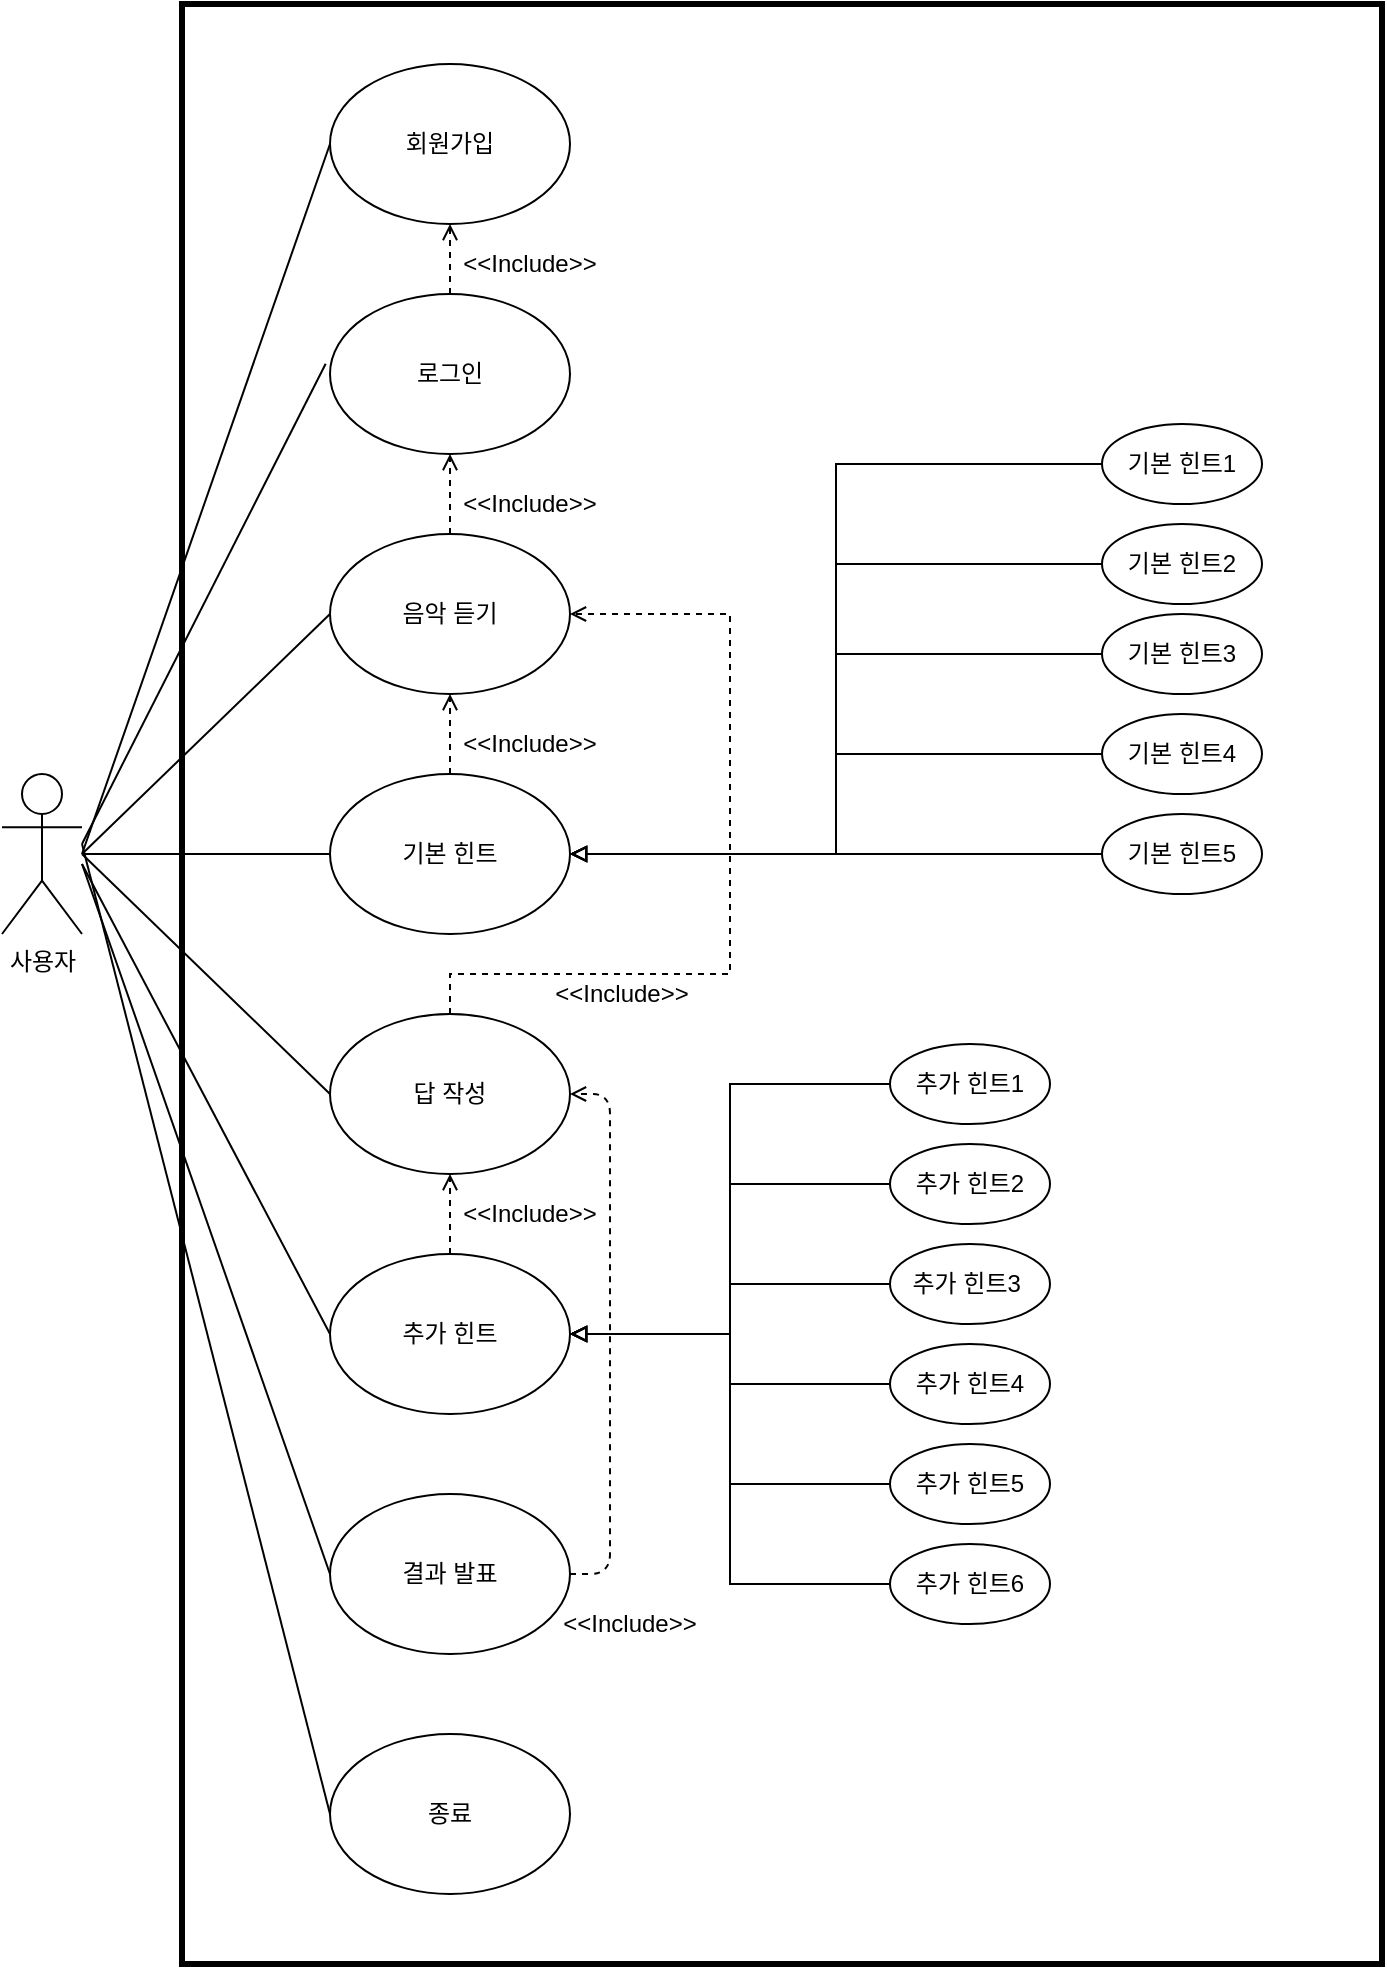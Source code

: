 <mxfile version="24.2.8" type="github">
  <diagram name="페이지-1" id="XdUwmFv61WeQF6G2ZN_V">
    <mxGraphModel dx="2049" dy="1066" grid="1" gridSize="10" guides="1" tooltips="1" connect="1" arrows="1" fold="1" page="1" pageScale="1" pageWidth="827" pageHeight="1169" math="0" shadow="0">
      <root>
        <mxCell id="0" />
        <mxCell id="1" parent="0" />
        <mxCell id="AQiDSIbMac3ywnPpL1Fj-1" value="사용자" style="shape=umlActor;verticalLabelPosition=bottom;verticalAlign=top;html=1;outlineConnect=0;" parent="1" vertex="1">
          <mxGeometry x="70" y="545" width="40" height="80" as="geometry" />
        </mxCell>
        <mxCell id="AQiDSIbMac3ywnPpL1Fj-2" value="음악 듣기" style="ellipse;whiteSpace=wrap;html=1;" parent="1" vertex="1">
          <mxGeometry x="234" y="425" width="120" height="80" as="geometry" />
        </mxCell>
        <mxCell id="uypgZ5Irrh2x3h9VkZ7W-4" style="edgeStyle=orthogonalEdgeStyle;rounded=0;orthogonalLoop=1;jettySize=auto;html=1;exitX=0.5;exitY=0;exitDx=0;exitDy=0;entryX=1;entryY=0.5;entryDx=0;entryDy=0;dashed=1;endArrow=open;endFill=0;" edge="1" parent="1" source="AQiDSIbMac3ywnPpL1Fj-3" target="AQiDSIbMac3ywnPpL1Fj-2">
          <mxGeometry relative="1" as="geometry">
            <Array as="points">
              <mxPoint x="294" y="645" />
              <mxPoint x="434" y="645" />
              <mxPoint x="434" y="465" />
            </Array>
          </mxGeometry>
        </mxCell>
        <mxCell id="AQiDSIbMac3ywnPpL1Fj-3" value="답 작성" style="ellipse;whiteSpace=wrap;html=1;" parent="1" vertex="1">
          <mxGeometry x="234" y="665" width="120" height="80" as="geometry" />
        </mxCell>
        <mxCell id="dJKoXQ4UZj8S9_ceyabl-18" style="edgeStyle=orthogonalEdgeStyle;rounded=0;orthogonalLoop=1;jettySize=auto;html=1;exitX=0.5;exitY=0;exitDx=0;exitDy=0;entryX=0.5;entryY=1;entryDx=0;entryDy=0;dashed=1;endArrow=open;endFill=0;" parent="1" source="AQiDSIbMac3ywnPpL1Fj-4" target="AQiDSIbMac3ywnPpL1Fj-3" edge="1">
          <mxGeometry relative="1" as="geometry" />
        </mxCell>
        <mxCell id="AQiDSIbMac3ywnPpL1Fj-4" value="추가 힌트" style="ellipse;whiteSpace=wrap;html=1;" parent="1" vertex="1">
          <mxGeometry x="234" y="785" width="120" height="80" as="geometry" />
        </mxCell>
        <mxCell id="dJKoXQ4UZj8S9_ceyabl-17" style="edgeStyle=orthogonalEdgeStyle;rounded=1;orthogonalLoop=1;jettySize=auto;html=1;exitX=1;exitY=0.5;exitDx=0;exitDy=0;entryX=1;entryY=0.5;entryDx=0;entryDy=0;curved=0;dashed=1;endArrow=open;endFill=0;" parent="1" source="AQiDSIbMac3ywnPpL1Fj-5" target="AQiDSIbMac3ywnPpL1Fj-3" edge="1">
          <mxGeometry relative="1" as="geometry" />
        </mxCell>
        <mxCell id="AQiDSIbMac3ywnPpL1Fj-5" value="결과 발표" style="ellipse;whiteSpace=wrap;html=1;" parent="1" vertex="1">
          <mxGeometry x="234" y="905" width="120" height="80" as="geometry" />
        </mxCell>
        <mxCell id="AQiDSIbMac3ywnPpL1Fj-6" value="회원가입" style="ellipse;whiteSpace=wrap;html=1;" parent="1" vertex="1">
          <mxGeometry x="234" y="190" width="120" height="80" as="geometry" />
        </mxCell>
        <mxCell id="dJKoXQ4UZj8S9_ceyabl-5" value="종료" style="ellipse;whiteSpace=wrap;html=1;" parent="1" vertex="1">
          <mxGeometry x="234" y="1025" width="120" height="80" as="geometry" />
        </mxCell>
        <mxCell id="dJKoXQ4UZj8S9_ceyabl-21" value="추가 힌트1" style="ellipse;whiteSpace=wrap;html=1;" parent="1" vertex="1">
          <mxGeometry x="514" y="680" width="80" height="40" as="geometry" />
        </mxCell>
        <mxCell id="dJKoXQ4UZj8S9_ceyabl-22" value="추가 힌트2" style="ellipse;whiteSpace=wrap;html=1;" parent="1" vertex="1">
          <mxGeometry x="514" y="730" width="80" height="40" as="geometry" />
        </mxCell>
        <mxCell id="dJKoXQ4UZj8S9_ceyabl-23" value="추가 힌트3&amp;nbsp;" style="ellipse;whiteSpace=wrap;html=1;" parent="1" vertex="1">
          <mxGeometry x="514" y="780" width="80" height="40" as="geometry" />
        </mxCell>
        <mxCell id="dJKoXQ4UZj8S9_ceyabl-24" value="추가 힌트4" style="ellipse;whiteSpace=wrap;html=1;" parent="1" vertex="1">
          <mxGeometry x="514" y="830" width="80" height="40" as="geometry" />
        </mxCell>
        <mxCell id="dJKoXQ4UZj8S9_ceyabl-25" value="추가 힌트6" style="ellipse;whiteSpace=wrap;html=1;" parent="1" vertex="1">
          <mxGeometry x="514" y="930" width="80" height="40" as="geometry" />
        </mxCell>
        <mxCell id="dJKoXQ4UZj8S9_ceyabl-26" value="추가 힌트5" style="ellipse;whiteSpace=wrap;html=1;" parent="1" vertex="1">
          <mxGeometry x="514" y="880" width="80" height="40" as="geometry" />
        </mxCell>
        <mxCell id="dJKoXQ4UZj8S9_ceyabl-27" value="" style="endArrow=block;html=1;rounded=0;exitX=0;exitY=0.5;exitDx=0;exitDy=0;entryX=1;entryY=0.5;entryDx=0;entryDy=0;endFill=0;edgeStyle=orthogonalEdgeStyle;" parent="1" source="dJKoXQ4UZj8S9_ceyabl-21" target="AQiDSIbMac3ywnPpL1Fj-4" edge="1">
          <mxGeometry width="50" height="50" relative="1" as="geometry">
            <mxPoint x="404" y="825" as="sourcePoint" />
            <mxPoint x="454" y="775" as="targetPoint" />
          </mxGeometry>
        </mxCell>
        <mxCell id="dJKoXQ4UZj8S9_ceyabl-30" value="" style="endArrow=block;html=1;rounded=0;exitX=0;exitY=0.5;exitDx=0;exitDy=0;endFill=0;entryX=1;entryY=0.5;entryDx=0;entryDy=0;edgeStyle=orthogonalEdgeStyle;" parent="1" source="dJKoXQ4UZj8S9_ceyabl-23" target="AQiDSIbMac3ywnPpL1Fj-4" edge="1">
          <mxGeometry width="50" height="50" relative="1" as="geometry">
            <mxPoint x="514" y="772" as="sourcePoint" />
            <mxPoint x="354" y="847" as="targetPoint" />
          </mxGeometry>
        </mxCell>
        <mxCell id="dJKoXQ4UZj8S9_ceyabl-31" value="" style="endArrow=block;html=1;rounded=0;exitX=0;exitY=0.5;exitDx=0;exitDy=0;endFill=0;entryX=1;entryY=0.5;entryDx=0;entryDy=0;edgeStyle=orthogonalEdgeStyle;" parent="1" source="dJKoXQ4UZj8S9_ceyabl-24" target="AQiDSIbMac3ywnPpL1Fj-4" edge="1">
          <mxGeometry width="50" height="50" relative="1" as="geometry">
            <mxPoint x="514" y="830" as="sourcePoint" />
            <mxPoint x="354" y="855" as="targetPoint" />
          </mxGeometry>
        </mxCell>
        <mxCell id="dJKoXQ4UZj8S9_ceyabl-32" value="" style="endArrow=block;html=1;rounded=0;exitX=0;exitY=0.5;exitDx=0;exitDy=0;endFill=0;entryX=1;entryY=0.5;entryDx=0;entryDy=0;edgeStyle=orthogonalEdgeStyle;" parent="1" source="dJKoXQ4UZj8S9_ceyabl-22" target="AQiDSIbMac3ywnPpL1Fj-4" edge="1">
          <mxGeometry width="50" height="50" relative="1" as="geometry">
            <mxPoint x="514" y="785" as="sourcePoint" />
            <mxPoint x="354" y="810" as="targetPoint" />
          </mxGeometry>
        </mxCell>
        <mxCell id="dJKoXQ4UZj8S9_ceyabl-33" value="" style="endArrow=block;html=1;rounded=0;exitX=0;exitY=0.5;exitDx=0;exitDy=0;endFill=0;edgeStyle=orthogonalEdgeStyle;" parent="1" source="dJKoXQ4UZj8S9_ceyabl-26" edge="1">
          <mxGeometry width="50" height="50" relative="1" as="geometry">
            <mxPoint x="514" y="880" as="sourcePoint" />
            <mxPoint x="354" y="825" as="targetPoint" />
            <Array as="points">
              <mxPoint x="434" y="900" />
              <mxPoint x="434" y="825" />
            </Array>
          </mxGeometry>
        </mxCell>
        <mxCell id="dJKoXQ4UZj8S9_ceyabl-34" value="" style="endArrow=block;html=1;rounded=0;exitX=0;exitY=0.5;exitDx=0;exitDy=0;endFill=0;edgeStyle=orthogonalEdgeStyle;" parent="1" source="dJKoXQ4UZj8S9_ceyabl-25" target="AQiDSIbMac3ywnPpL1Fj-4" edge="1">
          <mxGeometry width="50" height="50" relative="1" as="geometry">
            <mxPoint x="514" y="930" as="sourcePoint" />
            <mxPoint x="354" y="855" as="targetPoint" />
            <Array as="points">
              <mxPoint x="434" y="950" />
              <mxPoint x="434" y="825" />
            </Array>
          </mxGeometry>
        </mxCell>
        <mxCell id="uypgZ5Irrh2x3h9VkZ7W-13" style="edgeStyle=orthogonalEdgeStyle;rounded=0;orthogonalLoop=1;jettySize=auto;html=1;exitX=0.5;exitY=0;exitDx=0;exitDy=0;entryX=0.5;entryY=1;entryDx=0;entryDy=0;dashed=1;endArrow=open;endFill=0;" edge="1" parent="1" source="dJKoXQ4UZj8S9_ceyabl-36" target="AQiDSIbMac3ywnPpL1Fj-6">
          <mxGeometry relative="1" as="geometry" />
        </mxCell>
        <mxCell id="dJKoXQ4UZj8S9_ceyabl-36" value="로그인" style="ellipse;whiteSpace=wrap;html=1;" parent="1" vertex="1">
          <mxGeometry x="234" y="305" width="120" height="80" as="geometry" />
        </mxCell>
        <mxCell id="dJKoXQ4UZj8S9_ceyabl-38" value="" style="endArrow=open;html=1;rounded=0;exitX=0.5;exitY=0;exitDx=0;exitDy=0;entryX=0.5;entryY=1;entryDx=0;entryDy=0;edgeStyle=orthogonalEdgeStyle;dashed=1;endFill=0;" parent="1" source="AQiDSIbMac3ywnPpL1Fj-2" target="dJKoXQ4UZj8S9_ceyabl-36" edge="1">
          <mxGeometry width="50" height="50" relative="1" as="geometry">
            <mxPoint x="414" y="545" as="sourcePoint" />
            <mxPoint x="294" y="405" as="targetPoint" />
          </mxGeometry>
        </mxCell>
        <mxCell id="dJKoXQ4UZj8S9_ceyabl-43" value="&amp;lt;&amp;lt;Include&amp;gt;&amp;gt;" style="text;html=1;align=center;verticalAlign=middle;whiteSpace=wrap;rounded=0;" parent="1" vertex="1">
          <mxGeometry x="304" y="275" width="60" height="30" as="geometry" />
        </mxCell>
        <mxCell id="dJKoXQ4UZj8S9_ceyabl-44" value="&amp;lt;&amp;lt;Include&amp;gt;&amp;gt;" style="text;html=1;align=center;verticalAlign=middle;whiteSpace=wrap;rounded=0;" parent="1" vertex="1">
          <mxGeometry x="304" y="395" width="60" height="30" as="geometry" />
        </mxCell>
        <mxCell id="dJKoXQ4UZj8S9_ceyabl-45" value="&amp;lt;&amp;lt;Include&amp;gt;&amp;gt;" style="text;html=1;align=center;verticalAlign=middle;whiteSpace=wrap;rounded=0;" parent="1" vertex="1">
          <mxGeometry x="350" y="640" width="60" height="30" as="geometry" />
        </mxCell>
        <mxCell id="dJKoXQ4UZj8S9_ceyabl-46" value="&amp;lt;&amp;lt;Include&amp;gt;&amp;gt;" style="text;html=1;align=center;verticalAlign=middle;whiteSpace=wrap;rounded=0;" parent="1" vertex="1">
          <mxGeometry x="304" y="750" width="60" height="30" as="geometry" />
        </mxCell>
        <mxCell id="dJKoXQ4UZj8S9_ceyabl-47" value="&amp;lt;&amp;lt;Include&amp;gt;&amp;gt;" style="text;html=1;align=center;verticalAlign=middle;whiteSpace=wrap;rounded=0;" parent="1" vertex="1">
          <mxGeometry x="354" y="955" width="60" height="30" as="geometry" />
        </mxCell>
        <mxCell id="uypgZ5Irrh2x3h9VkZ7W-2" style="rounded=0;orthogonalLoop=1;jettySize=auto;html=1;exitX=0.5;exitY=0;exitDx=0;exitDy=0;dashed=1;endArrow=open;endFill=0;entryX=0.5;entryY=1;entryDx=0;entryDy=0;" edge="1" parent="1" source="uypgZ5Irrh2x3h9VkZ7W-1" target="AQiDSIbMac3ywnPpL1Fj-2">
          <mxGeometry relative="1" as="geometry" />
        </mxCell>
        <mxCell id="uypgZ5Irrh2x3h9VkZ7W-1" value="기본 힌트" style="ellipse;whiteSpace=wrap;html=1;" vertex="1" parent="1">
          <mxGeometry x="234" y="545" width="120" height="80" as="geometry" />
        </mxCell>
        <mxCell id="uypgZ5Irrh2x3h9VkZ7W-3" value="&amp;lt;&amp;lt;Include&amp;gt;&amp;gt;" style="text;html=1;align=center;verticalAlign=middle;whiteSpace=wrap;rounded=0;" vertex="1" parent="1">
          <mxGeometry x="304" y="515" width="60" height="30" as="geometry" />
        </mxCell>
        <mxCell id="uypgZ5Irrh2x3h9VkZ7W-6" value="" style="endArrow=none;html=1;rounded=0;entryX=0;entryY=0.5;entryDx=0;entryDy=0;" edge="1" parent="1" source="AQiDSIbMac3ywnPpL1Fj-1" target="uypgZ5Irrh2x3h9VkZ7W-1">
          <mxGeometry width="50" height="50" relative="1" as="geometry">
            <mxPoint x="360" y="610" as="sourcePoint" />
            <mxPoint x="410" y="560" as="targetPoint" />
          </mxGeometry>
        </mxCell>
        <mxCell id="uypgZ5Irrh2x3h9VkZ7W-7" value="" style="endArrow=none;html=1;rounded=0;entryX=0;entryY=0.5;entryDx=0;entryDy=0;" edge="1" parent="1" target="AQiDSIbMac3ywnPpL1Fj-2">
          <mxGeometry width="50" height="50" relative="1" as="geometry">
            <mxPoint x="110" y="585" as="sourcePoint" />
            <mxPoint x="410" y="560" as="targetPoint" />
          </mxGeometry>
        </mxCell>
        <mxCell id="uypgZ5Irrh2x3h9VkZ7W-8" value="" style="endArrow=none;html=1;rounded=0;entryX=0;entryY=0.5;entryDx=0;entryDy=0;" edge="1" parent="1" target="AQiDSIbMac3ywnPpL1Fj-3">
          <mxGeometry width="50" height="50" relative="1" as="geometry">
            <mxPoint x="110" y="585" as="sourcePoint" />
            <mxPoint x="410" y="560" as="targetPoint" />
          </mxGeometry>
        </mxCell>
        <mxCell id="uypgZ5Irrh2x3h9VkZ7W-9" value="" style="endArrow=none;html=1;rounded=0;entryX=-0.018;entryY=0.436;entryDx=0;entryDy=0;entryPerimeter=0;" edge="1" parent="1" target="dJKoXQ4UZj8S9_ceyabl-36">
          <mxGeometry width="50" height="50" relative="1" as="geometry">
            <mxPoint x="110" y="580" as="sourcePoint" />
            <mxPoint x="360" y="510" as="targetPoint" />
          </mxGeometry>
        </mxCell>
        <mxCell id="uypgZ5Irrh2x3h9VkZ7W-10" value="" style="endArrow=none;html=1;rounded=0;entryX=0;entryY=0.5;entryDx=0;entryDy=0;" edge="1" parent="1" target="AQiDSIbMac3ywnPpL1Fj-4">
          <mxGeometry width="50" height="50" relative="1" as="geometry">
            <mxPoint x="110" y="590" as="sourcePoint" />
            <mxPoint x="360" y="570" as="targetPoint" />
          </mxGeometry>
        </mxCell>
        <mxCell id="uypgZ5Irrh2x3h9VkZ7W-11" value="" style="endArrow=none;html=1;rounded=0;exitX=0;exitY=0.5;exitDx=0;exitDy=0;" edge="1" parent="1" source="AQiDSIbMac3ywnPpL1Fj-5">
          <mxGeometry width="50" height="50" relative="1" as="geometry">
            <mxPoint x="330" y="940" as="sourcePoint" />
            <mxPoint x="110" y="590" as="targetPoint" />
          </mxGeometry>
        </mxCell>
        <mxCell id="uypgZ5Irrh2x3h9VkZ7W-12" value="" style="endArrow=none;html=1;rounded=0;entryX=0;entryY=0.5;entryDx=0;entryDy=0;" edge="1" parent="1" target="AQiDSIbMac3ywnPpL1Fj-6">
          <mxGeometry width="50" height="50" relative="1" as="geometry">
            <mxPoint x="110" y="585" as="sourcePoint" />
            <mxPoint x="160" y="535" as="targetPoint" />
          </mxGeometry>
        </mxCell>
        <mxCell id="uypgZ5Irrh2x3h9VkZ7W-28" value="기본 힌트1" style="ellipse;whiteSpace=wrap;html=1;" vertex="1" parent="1">
          <mxGeometry x="620" y="370" width="80" height="40" as="geometry" />
        </mxCell>
        <mxCell id="uypgZ5Irrh2x3h9VkZ7W-29" value="기본 힌트2" style="ellipse;whiteSpace=wrap;html=1;" vertex="1" parent="1">
          <mxGeometry x="620" y="420" width="80" height="40" as="geometry" />
        </mxCell>
        <mxCell id="uypgZ5Irrh2x3h9VkZ7W-30" value="기본 힌트3" style="ellipse;whiteSpace=wrap;html=1;" vertex="1" parent="1">
          <mxGeometry x="620" y="465" width="80" height="40" as="geometry" />
        </mxCell>
        <mxCell id="uypgZ5Irrh2x3h9VkZ7W-31" value="기본 힌트4" style="ellipse;whiteSpace=wrap;html=1;" vertex="1" parent="1">
          <mxGeometry x="620" y="515" width="80" height="40" as="geometry" />
        </mxCell>
        <mxCell id="uypgZ5Irrh2x3h9VkZ7W-40" style="edgeStyle=orthogonalEdgeStyle;rounded=0;orthogonalLoop=1;jettySize=auto;html=1;exitX=0;exitY=0.5;exitDx=0;exitDy=0;entryX=1;entryY=0.5;entryDx=0;entryDy=0;endArrow=block;endFill=0;" edge="1" parent="1" source="uypgZ5Irrh2x3h9VkZ7W-33" target="uypgZ5Irrh2x3h9VkZ7W-1">
          <mxGeometry relative="1" as="geometry" />
        </mxCell>
        <mxCell id="uypgZ5Irrh2x3h9VkZ7W-33" value="기본 힌트5" style="ellipse;whiteSpace=wrap;html=1;" vertex="1" parent="1">
          <mxGeometry x="620" y="565" width="80" height="40" as="geometry" />
        </mxCell>
        <mxCell id="uypgZ5Irrh2x3h9VkZ7W-34" value="" style="endArrow=block;html=1;rounded=0;exitX=0;exitY=0.5;exitDx=0;exitDy=0;entryX=1;entryY=0.5;entryDx=0;entryDy=0;endFill=0;edgeStyle=orthogonalEdgeStyle;" edge="1" source="uypgZ5Irrh2x3h9VkZ7W-28" parent="1" target="uypgZ5Irrh2x3h9VkZ7W-1">
          <mxGeometry width="50" height="50" relative="1" as="geometry">
            <mxPoint x="600" y="495" as="sourcePoint" />
            <mxPoint x="550" y="495" as="targetPoint" />
          </mxGeometry>
        </mxCell>
        <mxCell id="uypgZ5Irrh2x3h9VkZ7W-35" value="" style="endArrow=block;html=1;rounded=0;exitX=0;exitY=0.5;exitDx=0;exitDy=0;endFill=0;edgeStyle=orthogonalEdgeStyle;entryX=1;entryY=0.5;entryDx=0;entryDy=0;" edge="1" source="uypgZ5Irrh2x3h9VkZ7W-30" parent="1" target="uypgZ5Irrh2x3h9VkZ7W-1">
          <mxGeometry width="50" height="50" relative="1" as="geometry">
            <mxPoint x="710" y="442" as="sourcePoint" />
            <mxPoint x="520" y="590" as="targetPoint" />
          </mxGeometry>
        </mxCell>
        <mxCell id="uypgZ5Irrh2x3h9VkZ7W-36" value="" style="endArrow=block;html=1;rounded=0;exitX=0;exitY=0.5;exitDx=0;exitDy=0;endFill=0;entryX=1;entryY=0.5;entryDx=0;entryDy=0;edgeStyle=orthogonalEdgeStyle;" edge="1" source="uypgZ5Irrh2x3h9VkZ7W-31" parent="1" target="uypgZ5Irrh2x3h9VkZ7W-1">
          <mxGeometry width="50" height="50" relative="1" as="geometry">
            <mxPoint x="710" y="500" as="sourcePoint" />
            <mxPoint x="550" y="495" as="targetPoint" />
          </mxGeometry>
        </mxCell>
        <mxCell id="uypgZ5Irrh2x3h9VkZ7W-37" value="" style="endArrow=block;html=1;rounded=0;exitX=0;exitY=0.5;exitDx=0;exitDy=0;endFill=0;entryX=1;entryY=0.5;entryDx=0;entryDy=0;edgeStyle=orthogonalEdgeStyle;" edge="1" source="uypgZ5Irrh2x3h9VkZ7W-29" parent="1" target="uypgZ5Irrh2x3h9VkZ7W-1">
          <mxGeometry width="50" height="50" relative="1" as="geometry">
            <mxPoint x="710" y="455" as="sourcePoint" />
            <mxPoint x="550" y="495" as="targetPoint" />
          </mxGeometry>
        </mxCell>
        <mxCell id="uypgZ5Irrh2x3h9VkZ7W-46" value="" style="endArrow=none;html=1;rounded=0;entryX=0;entryY=0.5;entryDx=0;entryDy=0;" edge="1" parent="1" target="dJKoXQ4UZj8S9_ceyabl-5">
          <mxGeometry width="50" height="50" relative="1" as="geometry">
            <mxPoint x="110" y="580" as="sourcePoint" />
            <mxPoint x="370" y="780" as="targetPoint" />
          </mxGeometry>
        </mxCell>
        <mxCell id="uypgZ5Irrh2x3h9VkZ7W-47" value="" style="rounded=0;whiteSpace=wrap;html=1;fillColor=none;strokeWidth=3;" vertex="1" parent="1">
          <mxGeometry x="160" y="160" width="600" height="980" as="geometry" />
        </mxCell>
      </root>
    </mxGraphModel>
  </diagram>
</mxfile>
